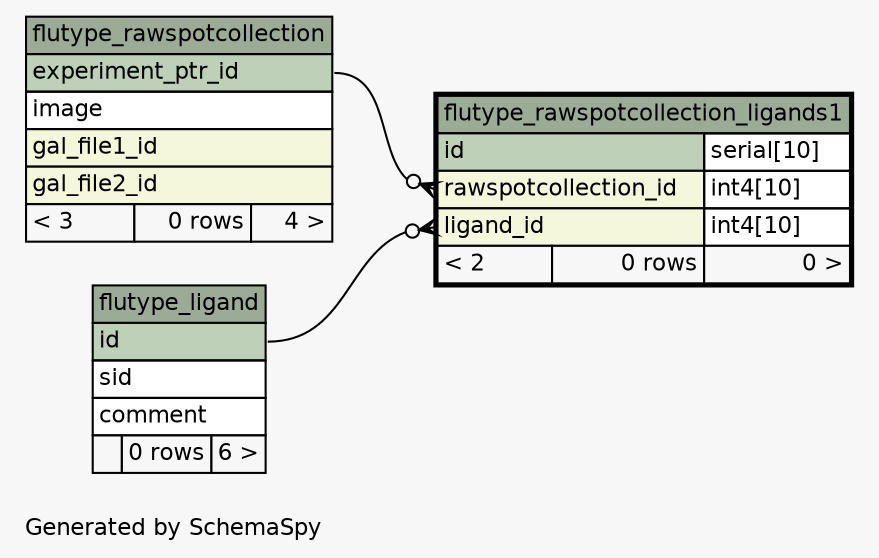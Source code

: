 // dot 2.38.0 on Linux 4.10.0-27-generic
// SchemaSpy rev 590
digraph "oneDegreeRelationshipsDiagram" {
  graph [
    rankdir="RL"
    bgcolor="#f7f7f7"
    label="\nGenerated by SchemaSpy"
    labeljust="l"
    nodesep="0.18"
    ranksep="0.46"
    fontname="Helvetica"
    fontsize="11"
  ];
  node [
    fontname="Helvetica"
    fontsize="11"
    shape="plaintext"
  ];
  edge [
    arrowsize="0.8"
  ];
  "flutype_rawspotcollection_ligands1":"ligand_id":w -> "flutype_ligand":"id":e [arrowhead=none dir=back arrowtail=crowodot];
  "flutype_rawspotcollection_ligands1":"rawspotcollection_id":w -> "flutype_rawspotcollection":"experiment_ptr_id":e [arrowhead=none dir=back arrowtail=crowodot];
  "flutype_ligand" [
    label=<
    <TABLE BORDER="0" CELLBORDER="1" CELLSPACING="0" BGCOLOR="#ffffff">
      <TR><TD COLSPAN="3" BGCOLOR="#9bab96" ALIGN="CENTER">flutype_ligand</TD></TR>
      <TR><TD PORT="id" COLSPAN="3" BGCOLOR="#bed1b8" ALIGN="LEFT">id</TD></TR>
      <TR><TD PORT="sid" COLSPAN="3" ALIGN="LEFT">sid</TD></TR>
      <TR><TD PORT="comment" COLSPAN="3" ALIGN="LEFT">comment</TD></TR>
      <TR><TD ALIGN="LEFT" BGCOLOR="#f7f7f7">  </TD><TD ALIGN="RIGHT" BGCOLOR="#f7f7f7">0 rows</TD><TD ALIGN="RIGHT" BGCOLOR="#f7f7f7">6 &gt;</TD></TR>
    </TABLE>>
    URL="flutype_ligand.html"
    tooltip="flutype_ligand"
  ];
  "flutype_rawspotcollection" [
    label=<
    <TABLE BORDER="0" CELLBORDER="1" CELLSPACING="0" BGCOLOR="#ffffff">
      <TR><TD COLSPAN="3" BGCOLOR="#9bab96" ALIGN="CENTER">flutype_rawspotcollection</TD></TR>
      <TR><TD PORT="experiment_ptr_id" COLSPAN="3" BGCOLOR="#bed1b8" ALIGN="LEFT">experiment_ptr_id</TD></TR>
      <TR><TD PORT="image" COLSPAN="3" ALIGN="LEFT">image</TD></TR>
      <TR><TD PORT="gal_file1_id" COLSPAN="3" BGCOLOR="#f4f7da" ALIGN="LEFT">gal_file1_id</TD></TR>
      <TR><TD PORT="gal_file2_id" COLSPAN="3" BGCOLOR="#f4f7da" ALIGN="LEFT">gal_file2_id</TD></TR>
      <TR><TD ALIGN="LEFT" BGCOLOR="#f7f7f7">&lt; 3</TD><TD ALIGN="RIGHT" BGCOLOR="#f7f7f7">0 rows</TD><TD ALIGN="RIGHT" BGCOLOR="#f7f7f7">4 &gt;</TD></TR>
    </TABLE>>
    URL="flutype_rawspotcollection.html"
    tooltip="flutype_rawspotcollection"
  ];
  "flutype_rawspotcollection_ligands1" [
    label=<
    <TABLE BORDER="2" CELLBORDER="1" CELLSPACING="0" BGCOLOR="#ffffff">
      <TR><TD COLSPAN="3" BGCOLOR="#9bab96" ALIGN="CENTER">flutype_rawspotcollection_ligands1</TD></TR>
      <TR><TD PORT="id" COLSPAN="2" BGCOLOR="#bed1b8" ALIGN="LEFT">id</TD><TD PORT="id.type" ALIGN="LEFT">serial[10]</TD></TR>
      <TR><TD PORT="rawspotcollection_id" COLSPAN="2" BGCOLOR="#f4f7da" ALIGN="LEFT">rawspotcollection_id</TD><TD PORT="rawspotcollection_id.type" ALIGN="LEFT">int4[10]</TD></TR>
      <TR><TD PORT="ligand_id" COLSPAN="2" BGCOLOR="#f4f7da" ALIGN="LEFT">ligand_id</TD><TD PORT="ligand_id.type" ALIGN="LEFT">int4[10]</TD></TR>
      <TR><TD ALIGN="LEFT" BGCOLOR="#f7f7f7">&lt; 2</TD><TD ALIGN="RIGHT" BGCOLOR="#f7f7f7">0 rows</TD><TD ALIGN="RIGHT" BGCOLOR="#f7f7f7">0 &gt;</TD></TR>
    </TABLE>>
    URL="flutype_rawspotcollection_ligands1.html"
    tooltip="flutype_rawspotcollection_ligands1"
  ];
}
